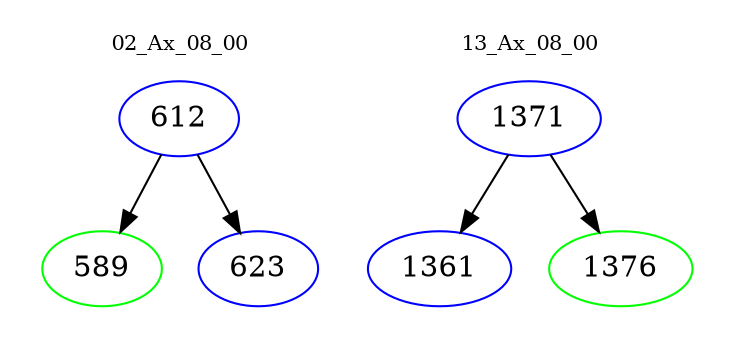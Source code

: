 digraph{
subgraph cluster_0 {
color = white
label = "02_Ax_08_00";
fontsize=10;
T0_612 [label="612", color="blue"]
T0_612 -> T0_589 [color="black"]
T0_589 [label="589", color="green"]
T0_612 -> T0_623 [color="black"]
T0_623 [label="623", color="blue"]
}
subgraph cluster_1 {
color = white
label = "13_Ax_08_00";
fontsize=10;
T1_1371 [label="1371", color="blue"]
T1_1371 -> T1_1361 [color="black"]
T1_1361 [label="1361", color="blue"]
T1_1371 -> T1_1376 [color="black"]
T1_1376 [label="1376", color="green"]
}
}
